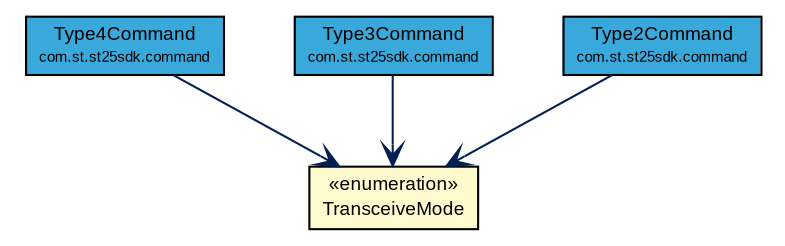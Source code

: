 #!/usr/local/bin/dot
#
# Class diagram 
# Generated by UMLGraph version R5_7_2-3-gee82a7 (http://www.umlgraph.org/)
#

digraph G {
	edge [fontname="arial",fontsize=10,labelfontname="arial",labelfontsize=10];
	node [fontname="arial",fontsize=10,shape=plaintext];
	nodesep=0.25;
	ranksep=0.5;
	// com.st.st25sdk.RFReaderInterface.TransceiveMode
	c24170 [label=<<table title="com.st.st25sdk.RFReaderInterface.TransceiveMode" border="0" cellborder="1" cellspacing="0" cellpadding="2" port="p" bgcolor="lemonChiffon" href="./RFReaderInterface.TransceiveMode.html">
		<tr><td><table border="0" cellspacing="0" cellpadding="1">
<tr><td align="center" balign="center"> &#171;enumeration&#187; </td></tr>
<tr><td align="center" balign="center"> TransceiveMode </td></tr>
		</table></td></tr>
		</table>>, URL="./RFReaderInterface.TransceiveMode.html", fontname="arial", fontcolor="black", fontsize=9.0];
	// com.st.st25sdk.command.Type4Command
	c24196 [label=<<table title="com.st.st25sdk.command.Type4Command" border="0" cellborder="1" cellspacing="0" cellpadding="2" port="p" bgcolor="#39a9dc" href="./command/Type4Command.html">
		<tr><td><table border="0" cellspacing="0" cellpadding="1">
<tr><td align="center" balign="center"> Type4Command </td></tr>
<tr><td align="center" balign="center"><font point-size="7.0"> com.st.st25sdk.command </font></td></tr>
		</table></td></tr>
		</table>>, URL="./command/Type4Command.html", fontname="arial", fontcolor="black", fontsize=9.0];
	// com.st.st25sdk.command.Type3Command
	c24198 [label=<<table title="com.st.st25sdk.command.Type3Command" border="0" cellborder="1" cellspacing="0" cellpadding="2" port="p" bgcolor="#39a9dc" href="./command/Type3Command.html">
		<tr><td><table border="0" cellspacing="0" cellpadding="1">
<tr><td align="center" balign="center"> Type3Command </td></tr>
<tr><td align="center" balign="center"><font point-size="7.0"> com.st.st25sdk.command </font></td></tr>
		</table></td></tr>
		</table>>, URL="./command/Type3Command.html", fontname="arial", fontcolor="black", fontsize=9.0];
	// com.st.st25sdk.command.Type2Command
	c24200 [label=<<table title="com.st.st25sdk.command.Type2Command" border="0" cellborder="1" cellspacing="0" cellpadding="2" port="p" bgcolor="#39a9dc" href="./command/Type2Command.html">
		<tr><td><table border="0" cellspacing="0" cellpadding="1">
<tr><td align="center" balign="center"> Type2Command </td></tr>
<tr><td align="center" balign="center"><font point-size="7.0"> com.st.st25sdk.command </font></td></tr>
		</table></td></tr>
		</table>>, URL="./command/Type2Command.html", fontname="arial", fontcolor="black", fontsize=9.0];
	// com.st.st25sdk.command.Type4Command NAVASSOC com.st.st25sdk.RFReaderInterface.TransceiveMode
	c24196:p -> c24170:p [taillabel="", label="", headlabel="", fontname="arial", fontcolor="#002052", fontsize=10.0, color="#002052", arrowhead=open];
	// com.st.st25sdk.command.Type3Command NAVASSOC com.st.st25sdk.RFReaderInterface.TransceiveMode
	c24198:p -> c24170:p [taillabel="", label="", headlabel="", fontname="arial", fontcolor="#002052", fontsize=10.0, color="#002052", arrowhead=open];
	// com.st.st25sdk.command.Type2Command NAVASSOC com.st.st25sdk.RFReaderInterface.TransceiveMode
	c24200:p -> c24170:p [taillabel="", label="", headlabel="", fontname="arial", fontcolor="#002052", fontsize=10.0, color="#002052", arrowhead=open];
}

